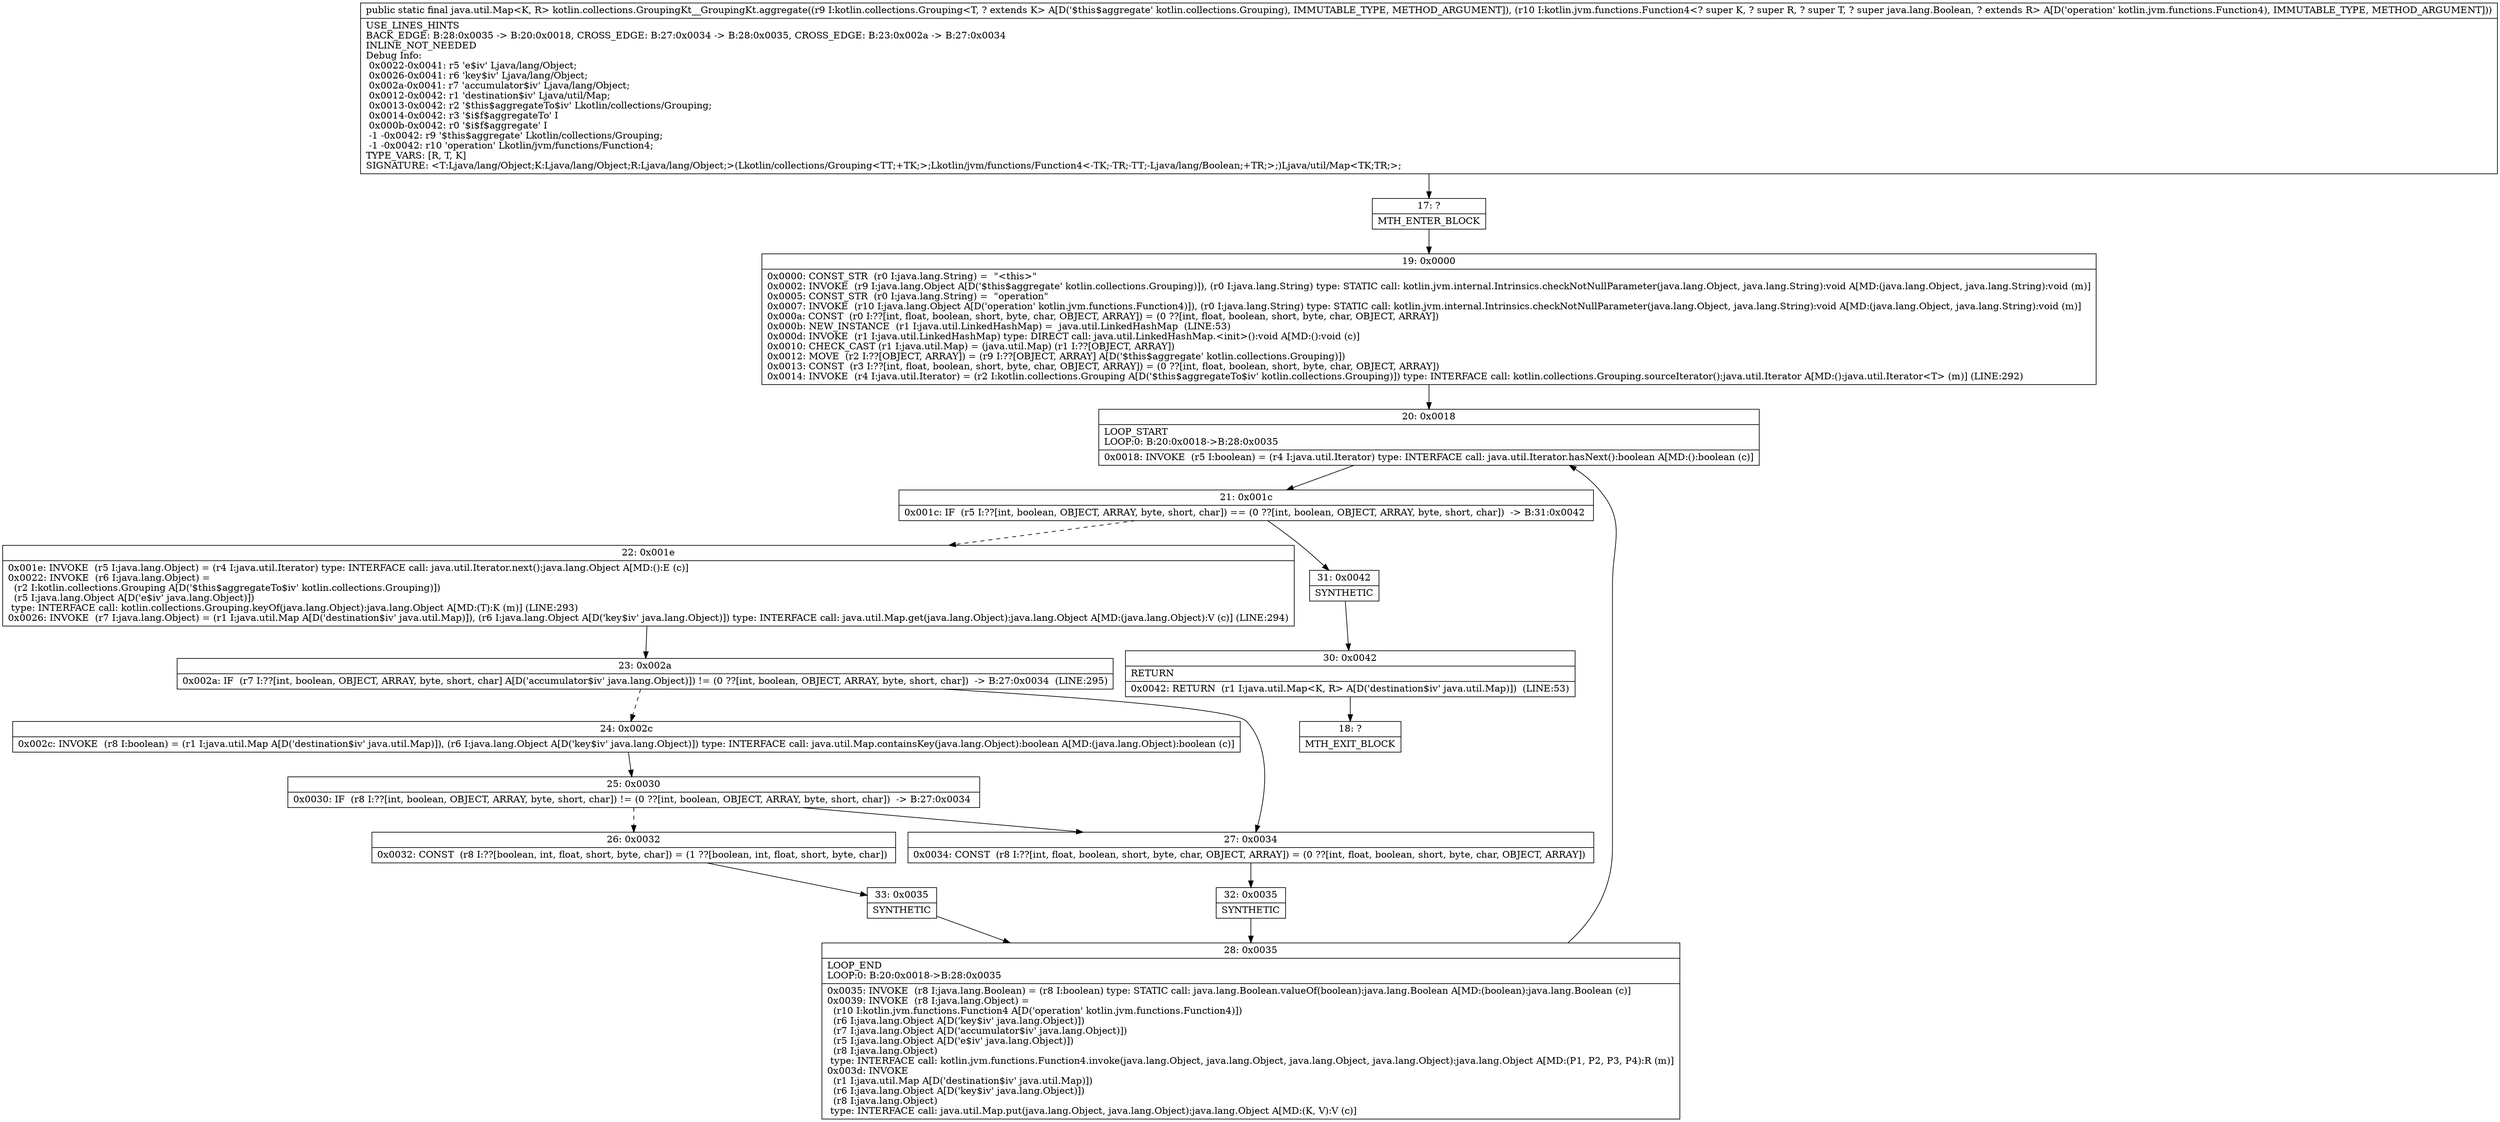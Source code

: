 digraph "CFG forkotlin.collections.GroupingKt__GroupingKt.aggregate(Lkotlin\/collections\/Grouping;Lkotlin\/jvm\/functions\/Function4;)Ljava\/util\/Map;" {
Node_17 [shape=record,label="{17\:\ ?|MTH_ENTER_BLOCK\l}"];
Node_19 [shape=record,label="{19\:\ 0x0000|0x0000: CONST_STR  (r0 I:java.lang.String) =  \"\<this\>\" \l0x0002: INVOKE  (r9 I:java.lang.Object A[D('$this$aggregate' kotlin.collections.Grouping)]), (r0 I:java.lang.String) type: STATIC call: kotlin.jvm.internal.Intrinsics.checkNotNullParameter(java.lang.Object, java.lang.String):void A[MD:(java.lang.Object, java.lang.String):void (m)]\l0x0005: CONST_STR  (r0 I:java.lang.String) =  \"operation\" \l0x0007: INVOKE  (r10 I:java.lang.Object A[D('operation' kotlin.jvm.functions.Function4)]), (r0 I:java.lang.String) type: STATIC call: kotlin.jvm.internal.Intrinsics.checkNotNullParameter(java.lang.Object, java.lang.String):void A[MD:(java.lang.Object, java.lang.String):void (m)]\l0x000a: CONST  (r0 I:??[int, float, boolean, short, byte, char, OBJECT, ARRAY]) = (0 ??[int, float, boolean, short, byte, char, OBJECT, ARRAY]) \l0x000b: NEW_INSTANCE  (r1 I:java.util.LinkedHashMap) =  java.util.LinkedHashMap  (LINE:53)\l0x000d: INVOKE  (r1 I:java.util.LinkedHashMap) type: DIRECT call: java.util.LinkedHashMap.\<init\>():void A[MD:():void (c)]\l0x0010: CHECK_CAST (r1 I:java.util.Map) = (java.util.Map) (r1 I:??[OBJECT, ARRAY]) \l0x0012: MOVE  (r2 I:??[OBJECT, ARRAY]) = (r9 I:??[OBJECT, ARRAY] A[D('$this$aggregate' kotlin.collections.Grouping)]) \l0x0013: CONST  (r3 I:??[int, float, boolean, short, byte, char, OBJECT, ARRAY]) = (0 ??[int, float, boolean, short, byte, char, OBJECT, ARRAY]) \l0x0014: INVOKE  (r4 I:java.util.Iterator) = (r2 I:kotlin.collections.Grouping A[D('$this$aggregateTo$iv' kotlin.collections.Grouping)]) type: INTERFACE call: kotlin.collections.Grouping.sourceIterator():java.util.Iterator A[MD:():java.util.Iterator\<T\> (m)] (LINE:292)\l}"];
Node_20 [shape=record,label="{20\:\ 0x0018|LOOP_START\lLOOP:0: B:20:0x0018\-\>B:28:0x0035\l|0x0018: INVOKE  (r5 I:boolean) = (r4 I:java.util.Iterator) type: INTERFACE call: java.util.Iterator.hasNext():boolean A[MD:():boolean (c)]\l}"];
Node_21 [shape=record,label="{21\:\ 0x001c|0x001c: IF  (r5 I:??[int, boolean, OBJECT, ARRAY, byte, short, char]) == (0 ??[int, boolean, OBJECT, ARRAY, byte, short, char])  \-\> B:31:0x0042 \l}"];
Node_22 [shape=record,label="{22\:\ 0x001e|0x001e: INVOKE  (r5 I:java.lang.Object) = (r4 I:java.util.Iterator) type: INTERFACE call: java.util.Iterator.next():java.lang.Object A[MD:():E (c)]\l0x0022: INVOKE  (r6 I:java.lang.Object) = \l  (r2 I:kotlin.collections.Grouping A[D('$this$aggregateTo$iv' kotlin.collections.Grouping)])\l  (r5 I:java.lang.Object A[D('e$iv' java.lang.Object)])\l type: INTERFACE call: kotlin.collections.Grouping.keyOf(java.lang.Object):java.lang.Object A[MD:(T):K (m)] (LINE:293)\l0x0026: INVOKE  (r7 I:java.lang.Object) = (r1 I:java.util.Map A[D('destination$iv' java.util.Map)]), (r6 I:java.lang.Object A[D('key$iv' java.lang.Object)]) type: INTERFACE call: java.util.Map.get(java.lang.Object):java.lang.Object A[MD:(java.lang.Object):V (c)] (LINE:294)\l}"];
Node_23 [shape=record,label="{23\:\ 0x002a|0x002a: IF  (r7 I:??[int, boolean, OBJECT, ARRAY, byte, short, char] A[D('accumulator$iv' java.lang.Object)]) != (0 ??[int, boolean, OBJECT, ARRAY, byte, short, char])  \-\> B:27:0x0034  (LINE:295)\l}"];
Node_24 [shape=record,label="{24\:\ 0x002c|0x002c: INVOKE  (r8 I:boolean) = (r1 I:java.util.Map A[D('destination$iv' java.util.Map)]), (r6 I:java.lang.Object A[D('key$iv' java.lang.Object)]) type: INTERFACE call: java.util.Map.containsKey(java.lang.Object):boolean A[MD:(java.lang.Object):boolean (c)]\l}"];
Node_25 [shape=record,label="{25\:\ 0x0030|0x0030: IF  (r8 I:??[int, boolean, OBJECT, ARRAY, byte, short, char]) != (0 ??[int, boolean, OBJECT, ARRAY, byte, short, char])  \-\> B:27:0x0034 \l}"];
Node_26 [shape=record,label="{26\:\ 0x0032|0x0032: CONST  (r8 I:??[boolean, int, float, short, byte, char]) = (1 ??[boolean, int, float, short, byte, char]) \l}"];
Node_33 [shape=record,label="{33\:\ 0x0035|SYNTHETIC\l}"];
Node_28 [shape=record,label="{28\:\ 0x0035|LOOP_END\lLOOP:0: B:20:0x0018\-\>B:28:0x0035\l|0x0035: INVOKE  (r8 I:java.lang.Boolean) = (r8 I:boolean) type: STATIC call: java.lang.Boolean.valueOf(boolean):java.lang.Boolean A[MD:(boolean):java.lang.Boolean (c)]\l0x0039: INVOKE  (r8 I:java.lang.Object) = \l  (r10 I:kotlin.jvm.functions.Function4 A[D('operation' kotlin.jvm.functions.Function4)])\l  (r6 I:java.lang.Object A[D('key$iv' java.lang.Object)])\l  (r7 I:java.lang.Object A[D('accumulator$iv' java.lang.Object)])\l  (r5 I:java.lang.Object A[D('e$iv' java.lang.Object)])\l  (r8 I:java.lang.Object)\l type: INTERFACE call: kotlin.jvm.functions.Function4.invoke(java.lang.Object, java.lang.Object, java.lang.Object, java.lang.Object):java.lang.Object A[MD:(P1, P2, P3, P4):R (m)]\l0x003d: INVOKE  \l  (r1 I:java.util.Map A[D('destination$iv' java.util.Map)])\l  (r6 I:java.lang.Object A[D('key$iv' java.lang.Object)])\l  (r8 I:java.lang.Object)\l type: INTERFACE call: java.util.Map.put(java.lang.Object, java.lang.Object):java.lang.Object A[MD:(K, V):V (c)]\l}"];
Node_27 [shape=record,label="{27\:\ 0x0034|0x0034: CONST  (r8 I:??[int, float, boolean, short, byte, char, OBJECT, ARRAY]) = (0 ??[int, float, boolean, short, byte, char, OBJECT, ARRAY]) \l}"];
Node_32 [shape=record,label="{32\:\ 0x0035|SYNTHETIC\l}"];
Node_31 [shape=record,label="{31\:\ 0x0042|SYNTHETIC\l}"];
Node_30 [shape=record,label="{30\:\ 0x0042|RETURN\l|0x0042: RETURN  (r1 I:java.util.Map\<K, R\> A[D('destination$iv' java.util.Map)])  (LINE:53)\l}"];
Node_18 [shape=record,label="{18\:\ ?|MTH_EXIT_BLOCK\l}"];
MethodNode[shape=record,label="{public static final java.util.Map\<K, R\> kotlin.collections.GroupingKt__GroupingKt.aggregate((r9 I:kotlin.collections.Grouping\<T, ? extends K\> A[D('$this$aggregate' kotlin.collections.Grouping), IMMUTABLE_TYPE, METHOD_ARGUMENT]), (r10 I:kotlin.jvm.functions.Function4\<? super K, ? super R, ? super T, ? super java.lang.Boolean, ? extends R\> A[D('operation' kotlin.jvm.functions.Function4), IMMUTABLE_TYPE, METHOD_ARGUMENT]))  | USE_LINES_HINTS\lBACK_EDGE: B:28:0x0035 \-\> B:20:0x0018, CROSS_EDGE: B:27:0x0034 \-\> B:28:0x0035, CROSS_EDGE: B:23:0x002a \-\> B:27:0x0034\lINLINE_NOT_NEEDED\lDebug Info:\l  0x0022\-0x0041: r5 'e$iv' Ljava\/lang\/Object;\l  0x0026\-0x0041: r6 'key$iv' Ljava\/lang\/Object;\l  0x002a\-0x0041: r7 'accumulator$iv' Ljava\/lang\/Object;\l  0x0012\-0x0042: r1 'destination$iv' Ljava\/util\/Map;\l  0x0013\-0x0042: r2 '$this$aggregateTo$iv' Lkotlin\/collections\/Grouping;\l  0x0014\-0x0042: r3 '$i$f$aggregateTo' I\l  0x000b\-0x0042: r0 '$i$f$aggregate' I\l  \-1 \-0x0042: r9 '$this$aggregate' Lkotlin\/collections\/Grouping;\l  \-1 \-0x0042: r10 'operation' Lkotlin\/jvm\/functions\/Function4;\lTYPE_VARS: [R, T, K]\lSIGNATURE: \<T:Ljava\/lang\/Object;K:Ljava\/lang\/Object;R:Ljava\/lang\/Object;\>(Lkotlin\/collections\/Grouping\<TT;+TK;\>;Lkotlin\/jvm\/functions\/Function4\<\-TK;\-TR;\-TT;\-Ljava\/lang\/Boolean;+TR;\>;)Ljava\/util\/Map\<TK;TR;\>;\l}"];
MethodNode -> Node_17;Node_17 -> Node_19;
Node_19 -> Node_20;
Node_20 -> Node_21;
Node_21 -> Node_22[style=dashed];
Node_21 -> Node_31;
Node_22 -> Node_23;
Node_23 -> Node_24[style=dashed];
Node_23 -> Node_27;
Node_24 -> Node_25;
Node_25 -> Node_26[style=dashed];
Node_25 -> Node_27;
Node_26 -> Node_33;
Node_33 -> Node_28;
Node_28 -> Node_20;
Node_27 -> Node_32;
Node_32 -> Node_28;
Node_31 -> Node_30;
Node_30 -> Node_18;
}

